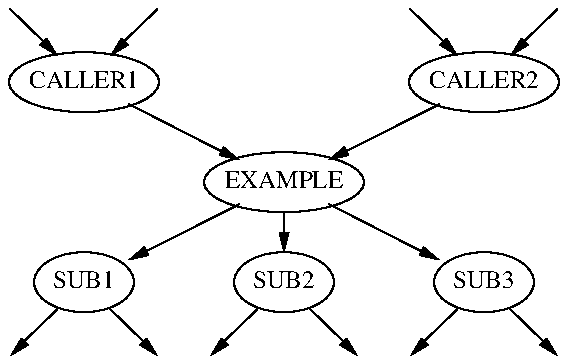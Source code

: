 .\"	$NetBSD$
.\"
.\" Copyright (c) 1986, 1993
.\"	The Regents of the University of California.  All rights reserved.
.\"
.\" Redistribution and use in source and binary forms, with or without
.\" modification, are permitted provided that the following conditions
.\" are met:
.\" 1. Redistributions of source code must retain the above copyright
.\"    notice, this list of conditions and the following disclaimer.
.\" 2. Redistributions in binary form must reproduce the above copyright
.\"    notice, this list of conditions and the following disclaimer in the
.\"    documentation and/or other materials provided with the distribution.
.\" 3. Neither the name of the University nor the names of its contributors
.\"    may be used to endorse or promote products derived from this software
.\"    without specific prior written permission.
.\"
.\" THIS SOFTWARE IS PROVIDED BY THE REGENTS AND CONTRIBUTORS ``AS IS'' AND
.\" ANY EXPRESS OR IMPLIED WARRANTIES, INCLUDING, BUT NOT LIMITED TO, THE
.\" IMPLIED WARRANTIES OF MERCHANTABILITY AND FITNESS FOR A PARTICULAR PURPOSE
.\" ARE DISCLAIMED.  IN NO EVENT SHALL THE REGENTS OR CONTRIBUTORS BE LIABLE
.\" FOR ANY DIRECT, INDIRECT, INCIDENTAL, SPECIAL, EXEMPLARY, OR CONSEQUENTIAL
.\" DAMAGES (INCLUDING, BUT NOT LIMITED TO, PROCUREMENT OF SUBSTITUTE GOODS
.\" OR SERVICES; LOSS OF USE, DATA, OR PROFITS; OR BUSINESS INTERRUPTION)
.\" HOWEVER CAUSED AND ON ANY THEORY OF LIABILITY, WHETHER IN CONTRACT, STRICT
.\" LIABILITY, OR TORT (INCLUDING NEGLIGENCE OR OTHERWISE) ARISING IN ANY WAY
.\" OUT OF THE USE OF THIS SOFTWARE, EVEN IF ADVISED OF THE POSSIBILITY OF
.\" SUCH DAMAGE.
.\"
.\"	@(#)pres1.pic	8.1 (Berkeley) 6/8/93
.\"
.PS
ellipse ht .3i wid .75i "\s-1CALLER1\s+1"
ellipse ht .3i wid .75i "\s-1CALLER2\s+1" at 1st ellipse + (2i,0i)
ellipse ht .3i wid .8i "\s-1EXAMPLE\s+1" at 1st ellipse + (1i,-.5i)
ellipse ht .3i wid .5i "\s-1SUB1\s+1" at 1st ellipse - (0i,1i)
ellipse ht .3i wid .5i "\s-1SUB2\s+1" at 3rd ellipse - (0i,.5i)
ellipse ht .3i wid .5i "\s-1SUB3\s+1" at 2nd ellipse - (0i,1i)
line <- from 1st ellipse up .5i left .5i chop .1875i
line <- from 1st ellipse up .5i right .5i chop .1875i
line <- from 2nd ellipse up .5i left .5i chop .1875i
line <- from 2nd ellipse up .5i right .5i chop .1875i
arrow from 1st ellipse to 3rd ellipse chop
arrow from 2nd ellipse to 3rd ellipse chop
arrow from 3rd ellipse to 4th ellipse chop
arrow from 3rd ellipse to 5th ellipse chop .15i chop .15i
arrow from 3rd ellipse to 6th ellipse chop
arrow from 4th ellipse down .5i left .5i chop .1875i
arrow from 4th ellipse down .5i right .5i chop .1875i
arrow from 5th ellipse down .5i left .5i chop .1875i
arrow from 5th ellipse down .5i right .5i chop .1875i
arrow from 6th ellipse down .5i left .5i chop .1875i
arrow from 6th ellipse down .5i right .5i chop .1875i
.PE
